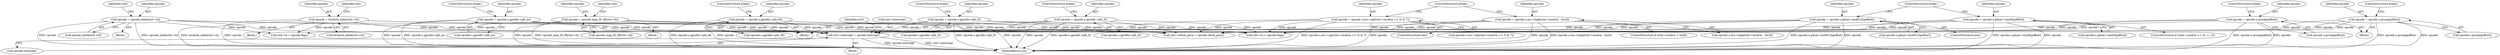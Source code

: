digraph "0_linux_a430c9166312e1aa3d80bce32374233bdbfeba32@pointer" {
"1000792" [label="(Call,ctxt->intercept = opcode.intercept)"];
"1000539" [label="(Call,opcode = opcode.u.group[goffset])"];
"1000567" [label="(Call,opcode = opcode.u.gdual->mod3[goffset])"];
"1000663" [label="(Call,opcode = opcode.u.gprefix->pfx_f3)"];
"1000630" [label="(Call,opcode = opcode.u.gprefix->pfx_no)"];
"1000599" [label="(Call,opcode = opcode.u.group[goffset])"];
"1000450" [label="(Call,opcode = opcode_map_0f_38[ctxt->b])"];
"1000697" [label="(Call,opcode = opcode.u.esc->op[(ctxt->modrm >> 3) & 7])"];
"1000641" [label="(Call,opcode = opcode.u.gprefix->pfx_66)"];
"1000398" [label="(Call,opcode = opcode_table[ctxt->b])"];
"1000681" [label="(Call,opcode = opcode.u.esc->high[ctxt->modrm - 0xc0])"];
"1000579" [label="(Call,opcode = opcode.u.gdual->mod012[goffset])"];
"1000652" [label="(Call,opcode = opcode.u.gprefix->pfx_f2)"];
"1000424" [label="(Call,opcode = twobyte_table[ctxt->b])"];
"1000641" [label="(Call,opcode = opcode.u.gprefix->pfx_66)"];
"1000424" [label="(Call,opcode = twobyte_table[ctxt->b])"];
"1000578" [label="(ControlStructure,else)"];
"1000654" [label="(Call,opcode.u.gprefix->pfx_f2)"];
"1000661" [label="(ControlStructure,break;)"];
"1000681" [label="(Call,opcode = opcode.u.esc->high[ctxt->modrm - 0xc0])"];
"1000697" [label="(Call,opcode = opcode.u.esc->op[(ctxt->modrm >> 3) & 7])"];
"1000457" [label="(Call,ctxt->d = opcode.flags)"];
"1000699" [label="(Call,opcode.u.esc->op[(ctxt->modrm >> 3) & 7])"];
"1000581" [label="(Call,opcode.u.gdual->mod012[goffset])"];
"1000452" [label="(Call,opcode_map_0f_38[ctxt->b])"];
"1000539" [label="(Call,opcode = opcode.u.group[goffset])"];
"1000528" [label="(Block,)"];
"1000408" [label="(Identifier,ctxt)"];
"1000698" [label="(Identifier,opcode)"];
"1000426" [label="(Call,twobyte_table[ctxt->b])"];
"1000784" [label="(Block,)"];
"1000559" [label="(ControlStructure,if ((ctxt->modrm >> 6) == 3))"];
"1000793" [label="(Call,ctxt->intercept)"];
"1000672" [label="(ControlStructure,break;)"];
"1000726" [label="(Call,ctxt->d |= opcode.flags)"];
"1000630" [label="(Call,opcode = opcode.u.gprefix->pfx_no)"];
"1000650" [label="(ControlStructure,break;)"];
"1000675" [label="(ControlStructure,if (ctxt->modrm > 0xbf))"];
"1000411" [label="(Block,)"];
"1000541" [label="(Call,opcode.u.group[goffset])"];
"1000785" [label="(Call,ctxt->check_perm = opcode.check_perm)"];
"1000628" [label="(Block,)"];
"1000632" [label="(Call,opcode.u.gprefix->pfx_no)"];
"1001017" [label="(MethodReturn,int)"];
"1000133" [label="(Block,)"];
"1000652" [label="(Call,opcode = opcode.u.gprefix->pfx_f2)"];
"1000601" [label="(Call,opcode.u.group[goffset])"];
"1000608" [label="(ControlStructure,break;)"];
"1000580" [label="(Identifier,opcode)"];
"1000683" [label="(Call,opcode.u.esc->high[ctxt->modrm - 0xc0])"];
"1000425" [label="(Identifier,opcode)"];
"1000663" [label="(Call,opcode = opcode.u.gprefix->pfx_f3)"];
"1000665" [label="(Call,opcode.u.gprefix->pfx_f3)"];
"1000450" [label="(Call,opcode = opcode_map_0f_38[ctxt->b])"];
"1000590" [label="(ControlStructure,break;)"];
"1000639" [label="(ControlStructure,break;)"];
"1000643" [label="(Call,opcode.u.gprefix->pfx_66)"];
"1000567" [label="(Call,opcode = opcode.u.gdual->mod3[goffset])"];
"1000398" [label="(Call,opcode = opcode_table[ctxt->b])"];
"1000642" [label="(Identifier,opcode)"];
"1000540" [label="(Identifier,opcode)"];
"1000437" [label="(Block,)"];
"1000653" [label="(Identifier,opcode)"];
"1000792" [label="(Call,ctxt->intercept = opcode.intercept)"];
"1000548" [label="(ControlStructure,break;)"];
"1000664" [label="(Identifier,opcode)"];
"1000802" [label="(Identifier,ctxt)"];
"1000796" [label="(Call,opcode.intercept)"];
"1000599" [label="(Call,opcode = opcode.u.group[goffset])"];
"1000696" [label="(ControlStructure,else)"];
"1000451" [label="(Identifier,opcode)"];
"1000459" [label="(Identifier,ctxt)"];
"1000434" [label="(Identifier,ctxt)"];
"1000714" [label="(ControlStructure,break;)"];
"1000631" [label="(Identifier,opcode)"];
"1000682" [label="(Identifier,opcode)"];
"1000600" [label="(Identifier,opcode)"];
"1000568" [label="(Identifier,opcode)"];
"1000569" [label="(Call,opcode.u.gdual->mod3[goffset])"];
"1000579" [label="(Call,opcode = opcode.u.gdual->mod012[goffset])"];
"1000399" [label="(Identifier,opcode)"];
"1000400" [label="(Call,opcode_table[ctxt->b])"];
"1000792" -> "1000784"  [label="AST: "];
"1000792" -> "1000796"  [label="CFG: "];
"1000793" -> "1000792"  [label="AST: "];
"1000796" -> "1000792"  [label="AST: "];
"1000802" -> "1000792"  [label="CFG: "];
"1000792" -> "1001017"  [label="DDG: opcode.intercept"];
"1000792" -> "1001017"  [label="DDG: ctxt->intercept"];
"1000539" -> "1000792"  [label="DDG: opcode"];
"1000567" -> "1000792"  [label="DDG: opcode"];
"1000663" -> "1000792"  [label="DDG: opcode"];
"1000630" -> "1000792"  [label="DDG: opcode"];
"1000599" -> "1000792"  [label="DDG: opcode"];
"1000450" -> "1000792"  [label="DDG: opcode"];
"1000697" -> "1000792"  [label="DDG: opcode"];
"1000641" -> "1000792"  [label="DDG: opcode"];
"1000398" -> "1000792"  [label="DDG: opcode"];
"1000681" -> "1000792"  [label="DDG: opcode"];
"1000579" -> "1000792"  [label="DDG: opcode"];
"1000652" -> "1000792"  [label="DDG: opcode"];
"1000424" -> "1000792"  [label="DDG: opcode"];
"1000539" -> "1000528"  [label="AST: "];
"1000539" -> "1000541"  [label="CFG: "];
"1000540" -> "1000539"  [label="AST: "];
"1000541" -> "1000539"  [label="AST: "];
"1000548" -> "1000539"  [label="CFG: "];
"1000539" -> "1001017"  [label="DDG: opcode"];
"1000539" -> "1001017"  [label="DDG: opcode.u.group[goffset]"];
"1000539" -> "1000726"  [label="DDG: opcode"];
"1000539" -> "1000785"  [label="DDG: opcode"];
"1000567" -> "1000559"  [label="AST: "];
"1000567" -> "1000569"  [label="CFG: "];
"1000568" -> "1000567"  [label="AST: "];
"1000569" -> "1000567"  [label="AST: "];
"1000590" -> "1000567"  [label="CFG: "];
"1000567" -> "1001017"  [label="DDG: opcode"];
"1000567" -> "1001017"  [label="DDG: opcode.u.gdual->mod3[goffset]"];
"1000567" -> "1000726"  [label="DDG: opcode"];
"1000567" -> "1000785"  [label="DDG: opcode"];
"1000663" -> "1000628"  [label="AST: "];
"1000663" -> "1000665"  [label="CFG: "];
"1000664" -> "1000663"  [label="AST: "];
"1000665" -> "1000663"  [label="AST: "];
"1000672" -> "1000663"  [label="CFG: "];
"1000663" -> "1001017"  [label="DDG: opcode"];
"1000663" -> "1001017"  [label="DDG: opcode.u.gprefix->pfx_f3"];
"1000663" -> "1000726"  [label="DDG: opcode"];
"1000663" -> "1000785"  [label="DDG: opcode"];
"1000630" -> "1000628"  [label="AST: "];
"1000630" -> "1000632"  [label="CFG: "];
"1000631" -> "1000630"  [label="AST: "];
"1000632" -> "1000630"  [label="AST: "];
"1000639" -> "1000630"  [label="CFG: "];
"1000630" -> "1001017"  [label="DDG: opcode.u.gprefix->pfx_no"];
"1000630" -> "1001017"  [label="DDG: opcode"];
"1000630" -> "1000726"  [label="DDG: opcode"];
"1000630" -> "1000785"  [label="DDG: opcode"];
"1000599" -> "1000528"  [label="AST: "];
"1000599" -> "1000601"  [label="CFG: "];
"1000600" -> "1000599"  [label="AST: "];
"1000601" -> "1000599"  [label="AST: "];
"1000608" -> "1000599"  [label="CFG: "];
"1000599" -> "1001017"  [label="DDG: opcode"];
"1000599" -> "1001017"  [label="DDG: opcode.u.group[goffset]"];
"1000599" -> "1000726"  [label="DDG: opcode"];
"1000599" -> "1000785"  [label="DDG: opcode"];
"1000450" -> "1000437"  [label="AST: "];
"1000450" -> "1000452"  [label="CFG: "];
"1000451" -> "1000450"  [label="AST: "];
"1000452" -> "1000450"  [label="AST: "];
"1000459" -> "1000450"  [label="CFG: "];
"1000450" -> "1001017"  [label="DDG: opcode_map_0f_38[ctxt->b]"];
"1000450" -> "1001017"  [label="DDG: opcode"];
"1000450" -> "1000457"  [label="DDG: opcode"];
"1000450" -> "1000726"  [label="DDG: opcode"];
"1000450" -> "1000785"  [label="DDG: opcode"];
"1000697" -> "1000696"  [label="AST: "];
"1000697" -> "1000699"  [label="CFG: "];
"1000698" -> "1000697"  [label="AST: "];
"1000699" -> "1000697"  [label="AST: "];
"1000714" -> "1000697"  [label="CFG: "];
"1000697" -> "1001017"  [label="DDG: opcode.u.esc->op[(ctxt->modrm >> 3) & 7]"];
"1000697" -> "1001017"  [label="DDG: opcode"];
"1000697" -> "1000726"  [label="DDG: opcode"];
"1000697" -> "1000785"  [label="DDG: opcode"];
"1000641" -> "1000628"  [label="AST: "];
"1000641" -> "1000643"  [label="CFG: "];
"1000642" -> "1000641"  [label="AST: "];
"1000643" -> "1000641"  [label="AST: "];
"1000650" -> "1000641"  [label="CFG: "];
"1000641" -> "1001017"  [label="DDG: opcode.u.gprefix->pfx_66"];
"1000641" -> "1001017"  [label="DDG: opcode"];
"1000641" -> "1000726"  [label="DDG: opcode"];
"1000641" -> "1000785"  [label="DDG: opcode"];
"1000398" -> "1000133"  [label="AST: "];
"1000398" -> "1000400"  [label="CFG: "];
"1000399" -> "1000398"  [label="AST: "];
"1000400" -> "1000398"  [label="AST: "];
"1000408" -> "1000398"  [label="CFG: "];
"1000398" -> "1001017"  [label="DDG: opcode_table[ctxt->b]"];
"1000398" -> "1001017"  [label="DDG: opcode"];
"1000398" -> "1000457"  [label="DDG: opcode"];
"1000398" -> "1000726"  [label="DDG: opcode"];
"1000398" -> "1000785"  [label="DDG: opcode"];
"1000681" -> "1000675"  [label="AST: "];
"1000681" -> "1000683"  [label="CFG: "];
"1000682" -> "1000681"  [label="AST: "];
"1000683" -> "1000681"  [label="AST: "];
"1000714" -> "1000681"  [label="CFG: "];
"1000681" -> "1001017"  [label="DDG: opcode"];
"1000681" -> "1001017"  [label="DDG: opcode.u.esc->high[ctxt->modrm - 0xc0]"];
"1000681" -> "1000726"  [label="DDG: opcode"];
"1000681" -> "1000785"  [label="DDG: opcode"];
"1000579" -> "1000578"  [label="AST: "];
"1000579" -> "1000581"  [label="CFG: "];
"1000580" -> "1000579"  [label="AST: "];
"1000581" -> "1000579"  [label="AST: "];
"1000590" -> "1000579"  [label="CFG: "];
"1000579" -> "1001017"  [label="DDG: opcode"];
"1000579" -> "1001017"  [label="DDG: opcode.u.gdual->mod012[goffset]"];
"1000579" -> "1000726"  [label="DDG: opcode"];
"1000579" -> "1000785"  [label="DDG: opcode"];
"1000652" -> "1000628"  [label="AST: "];
"1000652" -> "1000654"  [label="CFG: "];
"1000653" -> "1000652"  [label="AST: "];
"1000654" -> "1000652"  [label="AST: "];
"1000661" -> "1000652"  [label="CFG: "];
"1000652" -> "1001017"  [label="DDG: opcode"];
"1000652" -> "1001017"  [label="DDG: opcode.u.gprefix->pfx_f2"];
"1000652" -> "1000726"  [label="DDG: opcode"];
"1000652" -> "1000785"  [label="DDG: opcode"];
"1000424" -> "1000411"  [label="AST: "];
"1000424" -> "1000426"  [label="CFG: "];
"1000425" -> "1000424"  [label="AST: "];
"1000426" -> "1000424"  [label="AST: "];
"1000434" -> "1000424"  [label="CFG: "];
"1000424" -> "1001017"  [label="DDG: twobyte_table[ctxt->b]"];
"1000424" -> "1001017"  [label="DDG: opcode"];
"1000424" -> "1000457"  [label="DDG: opcode"];
"1000424" -> "1000726"  [label="DDG: opcode"];
"1000424" -> "1000785"  [label="DDG: opcode"];
}
